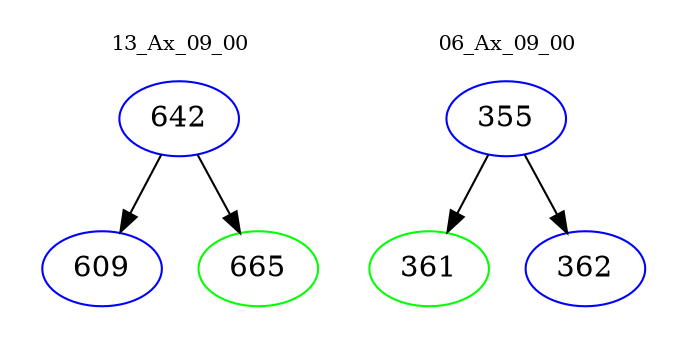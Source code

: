 digraph{
subgraph cluster_0 {
color = white
label = "13_Ax_09_00";
fontsize=10;
T0_642 [label="642", color="blue"]
T0_642 -> T0_609 [color="black"]
T0_609 [label="609", color="blue"]
T0_642 -> T0_665 [color="black"]
T0_665 [label="665", color="green"]
}
subgraph cluster_1 {
color = white
label = "06_Ax_09_00";
fontsize=10;
T1_355 [label="355", color="blue"]
T1_355 -> T1_361 [color="black"]
T1_361 [label="361", color="green"]
T1_355 -> T1_362 [color="black"]
T1_362 [label="362", color="blue"]
}
}
